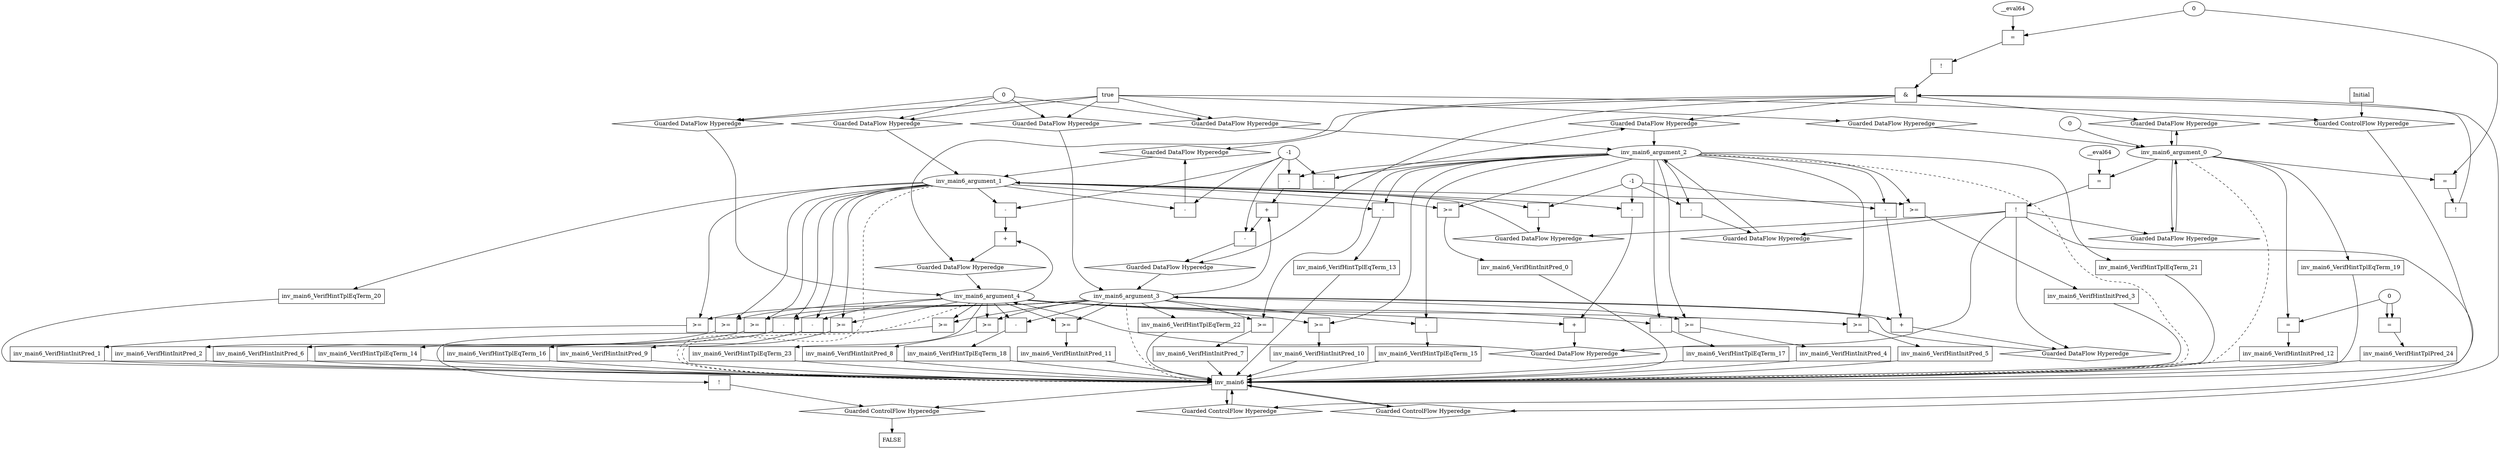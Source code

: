 digraph dag {
inv_main6 [label="inv_main6" shape="rect"];
FALSE [label="FALSE" shape="rect"];
Initial [label="Initial" shape="rect"];
ControlFowHyperEdge_0 [label="Guarded ControlFlow Hyperedge" shape="diamond"];
Initial -> ControlFowHyperEdge_0[label=""]
ControlFowHyperEdge_0 -> inv_main6[label=""]
ControlFowHyperEdge_1 [label="Guarded ControlFlow Hyperedge" shape="diamond"];
inv_main6 -> ControlFowHyperEdge_1[label=""]
ControlFowHyperEdge_1 -> inv_main6[label=""]
ControlFowHyperEdge_2 [label="Guarded ControlFlow Hyperedge" shape="diamond"];
inv_main6 -> ControlFowHyperEdge_2[label=""]
ControlFowHyperEdge_2 -> inv_main6[label=""]
ControlFowHyperEdge_3 [label="Guarded ControlFlow Hyperedge" shape="diamond"];
inv_main6 -> ControlFowHyperEdge_3[label=""]
ControlFowHyperEdge_3 -> FALSE[label=""]
inv_main6_argument_0 [label="inv_main6_argument_0" shape="oval"];
inv_main6_argument_0 -> inv_main6[label="" style="dashed"]
inv_main6_argument_1 [label="inv_main6_argument_1" shape="oval"];
inv_main6_argument_1 -> inv_main6[label="" style="dashed"]
inv_main6_argument_2 [label="inv_main6_argument_2" shape="oval"];
inv_main6_argument_2 -> inv_main6[label="" style="dashed"]
inv_main6_argument_3 [label="inv_main6_argument_3" shape="oval"];
inv_main6_argument_3 -> inv_main6[label="" style="dashed"]
inv_main6_argument_4 [label="inv_main6_argument_4" shape="oval"];
inv_main6_argument_4 -> inv_main6[label="" style="dashed"]

true_0 [label="true" shape="rect"];
true_0->ControlFowHyperEdge_0 [label=""];
xxxinv_main6___Initial_0xxxdataFlow_0_node_0 [label="0"];

xxxinv_main6___Initial_0xxxdataFlow_0_node_0->DataFowHyperEdge_0_inv_main6_argument_1 [label=""];

xxxinv_main6___Initial_0xxxdataFlow_0_node_0->DataFowHyperEdge_0_inv_main6_argument_2 [label=""];

xxxinv_main6___Initial_0xxxdataFlow_0_node_0->DataFowHyperEdge_0_inv_main6_argument_3 [label=""];

xxxinv_main6___Initial_0xxxdataFlow_0_node_0->DataFowHyperEdge_0_inv_main6_argument_4 [label=""];
xxxinv_main6___inv_main6_1xxx_and [label="&" shape="rect"];
xxxinv_main6___inv_main6_1xxxguard_0_node_0 [label="!" shape="rect"];
xxxinv_main6___inv_main6_1xxxguard_0_node_1 [label="=" shape="rect"];
xxxinv_main6___inv_main6_1xxxguard_0_node_3 [label="0"];
xxxinv_main6___inv_main6_1xxxguard_0_node_1->xxxinv_main6___inv_main6_1xxxguard_0_node_0
inv_main6_argument_0->xxxinv_main6___inv_main6_1xxxguard_0_node_1
xxxinv_main6___inv_main6_1xxxguard_0_node_3->xxxinv_main6___inv_main6_1xxxguard_0_node_1

xxxinv_main6___inv_main6_1xxxguard_0_node_0->xxxinv_main6___inv_main6_1xxx_and [label=""];
xxxinv_main6___inv_main6_1xxxguard1_node_0 [label="!" shape="rect"];
xxxinv_main6___inv_main6_1xxxguard1_node_1 [label="=" shape="rect"];
xxxinv_main6___inv_main6_1xxxguard1_node_2 [label="__eval64"];
xxxinv_main6___inv_main6_1xxxguard1_node_1->xxxinv_main6___inv_main6_1xxxguard1_node_0
xxxinv_main6___inv_main6_1xxxguard1_node_2->xxxinv_main6___inv_main6_1xxxguard1_node_1
xxxinv_main6___inv_main6_1xxxguard_0_node_3->xxxinv_main6___inv_main6_1xxxguard1_node_1

xxxinv_main6___inv_main6_1xxxguard1_node_0->xxxinv_main6___inv_main6_1xxx_and [label=""];
xxxinv_main6___inv_main6_1xxx_and->ControlFowHyperEdge_1 [label=""];
xxxinv_main6___inv_main6_1xxxdataFlow_0_node_0 [label="-" shape="rect"];
xxxinv_main6___inv_main6_1xxxdataFlow_0_node_2 [label="-1"];
inv_main6_argument_1->xxxinv_main6___inv_main6_1xxxdataFlow_0_node_0
xxxinv_main6___inv_main6_1xxxdataFlow_0_node_2->xxxinv_main6___inv_main6_1xxxdataFlow_0_node_0

xxxinv_main6___inv_main6_1xxxdataFlow_0_node_0->DataFowHyperEdge_1_inv_main6_argument_1 [label=""];
xxxinv_main6___inv_main6_1xxxdataFlow1_node_0 [label="-" shape="rect"];
inv_main6_argument_2->xxxinv_main6___inv_main6_1xxxdataFlow1_node_0
xxxinv_main6___inv_main6_1xxxdataFlow_0_node_2->xxxinv_main6___inv_main6_1xxxdataFlow1_node_0

xxxinv_main6___inv_main6_1xxxdataFlow1_node_0->DataFowHyperEdge_1_inv_main6_argument_2 [label=""];
xxxinv_main6___inv_main6_1xxxdataFlow2_node_0 [label="-" shape="rect"];
xxxinv_main6___inv_main6_1xxxdataFlow2_node_1 [label="+" shape="rect"];
xxxinv_main6___inv_main6_1xxxdataFlow2_node_3 [label="-" shape="rect"];
xxxinv_main6___inv_main6_1xxxdataFlow2_node_1->xxxinv_main6___inv_main6_1xxxdataFlow2_node_0
xxxinv_main6___inv_main6_1xxxdataFlow_0_node_2->xxxinv_main6___inv_main6_1xxxdataFlow2_node_0
inv_main6_argument_3->xxxinv_main6___inv_main6_1xxxdataFlow2_node_1
xxxinv_main6___inv_main6_1xxxdataFlow2_node_3->xxxinv_main6___inv_main6_1xxxdataFlow2_node_1
inv_main6_argument_2->xxxinv_main6___inv_main6_1xxxdataFlow2_node_3
xxxinv_main6___inv_main6_1xxxdataFlow_0_node_2->xxxinv_main6___inv_main6_1xxxdataFlow2_node_3

xxxinv_main6___inv_main6_1xxxdataFlow2_node_0->DataFowHyperEdge_1_inv_main6_argument_3 [label=""];
xxxinv_main6___inv_main6_1xxxdataFlow3_node_0 [label="+" shape="rect"];
xxxinv_main6___inv_main6_1xxxdataFlow3_node_2 [label="-" shape="rect"];
inv_main6_argument_4->xxxinv_main6___inv_main6_1xxxdataFlow3_node_0
xxxinv_main6___inv_main6_1xxxdataFlow3_node_2->xxxinv_main6___inv_main6_1xxxdataFlow3_node_0
inv_main6_argument_1->xxxinv_main6___inv_main6_1xxxdataFlow3_node_2
xxxinv_main6___inv_main6_1xxxdataFlow_0_node_2->xxxinv_main6___inv_main6_1xxxdataFlow3_node_2

xxxinv_main6___inv_main6_1xxxdataFlow3_node_0->DataFowHyperEdge_1_inv_main6_argument_4 [label=""];
xxxinv_main6___inv_main6_2xxxguard_0_node_0 [label="!" shape="rect"];
xxxinv_main6___inv_main6_2xxxguard_0_node_1 [label="=" shape="rect"];
xxxinv_main6___inv_main6_2xxxguard_0_node_2 [label="__eval64"];
xxxinv_main6___inv_main6_2xxxguard_0_node_1->xxxinv_main6___inv_main6_2xxxguard_0_node_0
xxxinv_main6___inv_main6_2xxxguard_0_node_2->xxxinv_main6___inv_main6_2xxxguard_0_node_1
inv_main6_argument_0->xxxinv_main6___inv_main6_2xxxguard_0_node_1

xxxinv_main6___inv_main6_2xxxguard_0_node_0->ControlFowHyperEdge_2 [label=""];
xxxinv_main6___inv_main6_2xxxdataFlow_0_node_0 [label="-" shape="rect"];
xxxinv_main6___inv_main6_2xxxdataFlow_0_node_2 [label="-1"];
inv_main6_argument_1->xxxinv_main6___inv_main6_2xxxdataFlow_0_node_0
xxxinv_main6___inv_main6_2xxxdataFlow_0_node_2->xxxinv_main6___inv_main6_2xxxdataFlow_0_node_0

xxxinv_main6___inv_main6_2xxxdataFlow_0_node_0->DataFowHyperEdge_2_inv_main6_argument_1 [label=""];

inv_main6_argument_0->DataFowHyperEdge_2_inv_main6_argument_0 [label=""];
xxxinv_main6___inv_main6_2xxxdataFlow2_node_0 [label="+" shape="rect"];
xxxinv_main6___inv_main6_2xxxdataFlow2_node_2 [label="-" shape="rect"];
inv_main6_argument_3->xxxinv_main6___inv_main6_2xxxdataFlow2_node_0
xxxinv_main6___inv_main6_2xxxdataFlow2_node_2->xxxinv_main6___inv_main6_2xxxdataFlow2_node_0
inv_main6_argument_2->xxxinv_main6___inv_main6_2xxxdataFlow2_node_2
xxxinv_main6___inv_main6_2xxxdataFlow_0_node_2->xxxinv_main6___inv_main6_2xxxdataFlow2_node_2

xxxinv_main6___inv_main6_2xxxdataFlow2_node_0->DataFowHyperEdge_2_inv_main6_argument_3 [label=""];
xxxinv_main6___inv_main6_2xxxdataFlow3_node_0 [label="+" shape="rect"];
xxxinv_main6___inv_main6_2xxxdataFlow3_node_2 [label="-" shape="rect"];
inv_main6_argument_4->xxxinv_main6___inv_main6_2xxxdataFlow3_node_0
xxxinv_main6___inv_main6_2xxxdataFlow3_node_2->xxxinv_main6___inv_main6_2xxxdataFlow3_node_0
inv_main6_argument_1->xxxinv_main6___inv_main6_2xxxdataFlow3_node_2
xxxinv_main6___inv_main6_2xxxdataFlow_0_node_2->xxxinv_main6___inv_main6_2xxxdataFlow3_node_2

xxxinv_main6___inv_main6_2xxxdataFlow3_node_0->DataFowHyperEdge_2_inv_main6_argument_4 [label=""];
xxxinv_main6___inv_main6_2xxxdataFlow4_node_0 [label="-" shape="rect"];
inv_main6_argument_2->xxxinv_main6___inv_main6_2xxxdataFlow4_node_0
xxxinv_main6___inv_main6_2xxxdataFlow_0_node_2->xxxinv_main6___inv_main6_2xxxdataFlow4_node_0

xxxinv_main6___inv_main6_2xxxdataFlow4_node_0->DataFowHyperEdge_2_inv_main6_argument_2 [label=""];
xxxFALSE___inv_main6_3xxxguard_0_node_0 [label="!" shape="rect"];
xxxFALSE___inv_main6_3xxxguard_0_node_1 [label=">=" shape="rect"];
xxxFALSE___inv_main6_3xxxguard_0_node_1->xxxFALSE___inv_main6_3xxxguard_0_node_0
inv_main6_argument_3->xxxFALSE___inv_main6_3xxxguard_0_node_1
inv_main6_argument_4->xxxFALSE___inv_main6_3xxxguard_0_node_1

xxxFALSE___inv_main6_3xxxguard_0_node_0->ControlFowHyperEdge_3 [label=""];
DataFowHyperEdge_0_inv_main6_argument_0 [label="Guarded DataFlow Hyperedge" shape="diamond"];
DataFowHyperEdge_0_inv_main6_argument_0 -> inv_main6_argument_0[label=""]
true_0->DataFowHyperEdge_0_inv_main6_argument_0 [label=""];
DataFowHyperEdge_0_inv_main6_argument_1 [label="Guarded DataFlow Hyperedge" shape="diamond"];
DataFowHyperEdge_0_inv_main6_argument_1 -> inv_main6_argument_1[label=""]
true_0->DataFowHyperEdge_0_inv_main6_argument_1 [label=""];
DataFowHyperEdge_0_inv_main6_argument_2 [label="Guarded DataFlow Hyperedge" shape="diamond"];
DataFowHyperEdge_0_inv_main6_argument_2 -> inv_main6_argument_2[label=""]
true_0->DataFowHyperEdge_0_inv_main6_argument_2 [label=""];
DataFowHyperEdge_0_inv_main6_argument_3 [label="Guarded DataFlow Hyperedge" shape="diamond"];
DataFowHyperEdge_0_inv_main6_argument_3 -> inv_main6_argument_3[label=""]
true_0->DataFowHyperEdge_0_inv_main6_argument_3 [label=""];
DataFowHyperEdge_0_inv_main6_argument_4 [label="Guarded DataFlow Hyperedge" shape="diamond"];
DataFowHyperEdge_0_inv_main6_argument_4 -> inv_main6_argument_4[label=""]
true_0->DataFowHyperEdge_0_inv_main6_argument_4 [label=""];
DataFowHyperEdge_1_inv_main6_argument_0 [label="Guarded DataFlow Hyperedge" shape="diamond"];
DataFowHyperEdge_1_inv_main6_argument_0 -> inv_main6_argument_0[label=""]
xxxinv_main6___inv_main6_1xxx_and -> DataFowHyperEdge_1_inv_main6_argument_0[label=""]
DataFowHyperEdge_1_inv_main6_argument_1 [label="Guarded DataFlow Hyperedge" shape="diamond"];
DataFowHyperEdge_1_inv_main6_argument_1 -> inv_main6_argument_1[label=""]
xxxinv_main6___inv_main6_1xxx_and -> DataFowHyperEdge_1_inv_main6_argument_1[label=""]
DataFowHyperEdge_1_inv_main6_argument_2 [label="Guarded DataFlow Hyperedge" shape="diamond"];
DataFowHyperEdge_1_inv_main6_argument_2 -> inv_main6_argument_2[label=""]
xxxinv_main6___inv_main6_1xxx_and -> DataFowHyperEdge_1_inv_main6_argument_2[label=""]
DataFowHyperEdge_1_inv_main6_argument_3 [label="Guarded DataFlow Hyperedge" shape="diamond"];
DataFowHyperEdge_1_inv_main6_argument_3 -> inv_main6_argument_3[label=""]
xxxinv_main6___inv_main6_1xxx_and -> DataFowHyperEdge_1_inv_main6_argument_3[label=""]
DataFowHyperEdge_1_inv_main6_argument_4 [label="Guarded DataFlow Hyperedge" shape="diamond"];
DataFowHyperEdge_1_inv_main6_argument_4 -> inv_main6_argument_4[label=""]
xxxinv_main6___inv_main6_1xxx_and -> DataFowHyperEdge_1_inv_main6_argument_4[label=""]
DataFowHyperEdge_2_inv_main6_argument_0 [label="Guarded DataFlow Hyperedge" shape="diamond"];
DataFowHyperEdge_2_inv_main6_argument_0 -> inv_main6_argument_0[label=""]
xxxinv_main6___inv_main6_2xxxguard_0_node_0 -> DataFowHyperEdge_2_inv_main6_argument_0[label=""]
DataFowHyperEdge_2_inv_main6_argument_1 [label="Guarded DataFlow Hyperedge" shape="diamond"];
DataFowHyperEdge_2_inv_main6_argument_1 -> inv_main6_argument_1[label=""]
xxxinv_main6___inv_main6_2xxxguard_0_node_0 -> DataFowHyperEdge_2_inv_main6_argument_1[label=""]
DataFowHyperEdge_2_inv_main6_argument_2 [label="Guarded DataFlow Hyperedge" shape="diamond"];
DataFowHyperEdge_2_inv_main6_argument_2 -> inv_main6_argument_2[label=""]
xxxinv_main6___inv_main6_2xxxguard_0_node_0 -> DataFowHyperEdge_2_inv_main6_argument_2[label=""]
DataFowHyperEdge_2_inv_main6_argument_3 [label="Guarded DataFlow Hyperedge" shape="diamond"];
DataFowHyperEdge_2_inv_main6_argument_3 -> inv_main6_argument_3[label=""]
xxxinv_main6___inv_main6_2xxxguard_0_node_0 -> DataFowHyperEdge_2_inv_main6_argument_3[label=""]
DataFowHyperEdge_2_inv_main6_argument_4 [label="Guarded DataFlow Hyperedge" shape="diamond"];
DataFowHyperEdge_2_inv_main6_argument_4 -> inv_main6_argument_4[label=""]
xxxinv_main6___inv_main6_2xxxguard_0_node_0 -> DataFowHyperEdge_2_inv_main6_argument_4[label=""]
"xxxinv_main6___inv_main6_2xxxinv_main6_argument_0_constant_0" [label="0"];
"xxxinv_main6___inv_main6_2xxxinv_main6_argument_0_constant_0"->inv_main6_argument_0 [label=""];
inv_main6_argument_0 -> DataFowHyperEdge_1_inv_main6_argument_0[label=""]




inv_main6_VerifHintInitPred_0 [label="inv_main6_VerifHintInitPred_0" shape="rect"];
inv_main6predicate_0_node_0 -> inv_main6_VerifHintInitPred_0[label="" ];
inv_main6_VerifHintInitPred_0 -> inv_main6[label="" ];
inv_main6predicate_0_node_0 [label=">=" shape="rect"];
inv_main6_argument_1 [label="inv_main6_argument_1"];
inv_main6_argument_2 [label="inv_main6_argument_2"];
inv_main6_argument_2->inv_main6predicate_0_node_0
inv_main6_argument_1->inv_main6predicate_0_node_0

inv_main6_VerifHintInitPred_1 [label="inv_main6_VerifHintInitPred_1" shape="rect"];
inv_main6predicate_1_node_0 -> inv_main6_VerifHintInitPred_1[label="" ];
inv_main6_VerifHintInitPred_1 -> inv_main6[label="" ];
inv_main6predicate_1_node_0 [label=">=" shape="rect"];
inv_main6_argument_1 [label="inv_main6_argument_1"];
inv_main6_argument_3 [label="inv_main6_argument_3"];
inv_main6_argument_3->inv_main6predicate_1_node_0
inv_main6_argument_1->inv_main6predicate_1_node_0

inv_main6_VerifHintInitPred_2 [label="inv_main6_VerifHintInitPred_2" shape="rect"];
inv_main6predicate_2_node_0 -> inv_main6_VerifHintInitPred_2[label="" ];
inv_main6_VerifHintInitPred_2 -> inv_main6[label="" ];
inv_main6predicate_2_node_0 [label=">=" shape="rect"];
inv_main6_argument_1 [label="inv_main6_argument_1"];
inv_main6_argument_4 [label="inv_main6_argument_4"];
inv_main6_argument_4->inv_main6predicate_2_node_0
inv_main6_argument_1->inv_main6predicate_2_node_0

inv_main6_VerifHintInitPred_3 [label="inv_main6_VerifHintInitPred_3" shape="rect"];
inv_main6predicate_3_node_0 -> inv_main6_VerifHintInitPred_3[label="" ];
inv_main6_VerifHintInitPred_3 -> inv_main6[label="" ];
inv_main6predicate_3_node_0 [label=">=" shape="rect"];
inv_main6_argument_2 [label="inv_main6_argument_2"];
inv_main6_argument_1 [label="inv_main6_argument_1"];
inv_main6_argument_1->inv_main6predicate_3_node_0
inv_main6_argument_2->inv_main6predicate_3_node_0

inv_main6_VerifHintInitPred_4 [label="inv_main6_VerifHintInitPred_4" shape="rect"];
inv_main6predicate_4_node_0 -> inv_main6_VerifHintInitPred_4[label="" ];
inv_main6_VerifHintInitPred_4 -> inv_main6[label="" ];
inv_main6predicate_4_node_0 [label=">=" shape="rect"];
inv_main6_argument_2 [label="inv_main6_argument_2"];
inv_main6_argument_3 [label="inv_main6_argument_3"];
inv_main6_argument_3->inv_main6predicate_4_node_0
inv_main6_argument_2->inv_main6predicate_4_node_0

inv_main6_VerifHintInitPred_5 [label="inv_main6_VerifHintInitPred_5" shape="rect"];
inv_main6predicate_5_node_0 -> inv_main6_VerifHintInitPred_5[label="" ];
inv_main6_VerifHintInitPred_5 -> inv_main6[label="" ];
inv_main6predicate_5_node_0 [label=">=" shape="rect"];
inv_main6_argument_2 [label="inv_main6_argument_2"];
inv_main6_argument_4 [label="inv_main6_argument_4"];
inv_main6_argument_4->inv_main6predicate_5_node_0
inv_main6_argument_2->inv_main6predicate_5_node_0

inv_main6_VerifHintInitPred_6 [label="inv_main6_VerifHintInitPred_6" shape="rect"];
inv_main6predicate_6_node_0 -> inv_main6_VerifHintInitPred_6[label="" ];
inv_main6_VerifHintInitPred_6 -> inv_main6[label="" ];
inv_main6predicate_6_node_0 [label=">=" shape="rect"];
inv_main6_argument_3 [label="inv_main6_argument_3"];
inv_main6_argument_1 [label="inv_main6_argument_1"];
inv_main6_argument_1->inv_main6predicate_6_node_0
inv_main6_argument_3->inv_main6predicate_6_node_0

inv_main6_VerifHintInitPred_7 [label="inv_main6_VerifHintInitPred_7" shape="rect"];
inv_main6predicate_7_node_0 -> inv_main6_VerifHintInitPred_7[label="" ];
inv_main6_VerifHintInitPred_7 -> inv_main6[label="" ];
inv_main6predicate_7_node_0 [label=">=" shape="rect"];
inv_main6_argument_3 [label="inv_main6_argument_3"];
inv_main6_argument_2 [label="inv_main6_argument_2"];
inv_main6_argument_2->inv_main6predicate_7_node_0
inv_main6_argument_3->inv_main6predicate_7_node_0

inv_main6_VerifHintInitPred_8 [label="inv_main6_VerifHintInitPred_8" shape="rect"];
inv_main6predicate_8_node_0 -> inv_main6_VerifHintInitPred_8[label="" ];
inv_main6_VerifHintInitPred_8 -> inv_main6[label="" ];
inv_main6predicate_8_node_0 [label=">=" shape="rect"];
inv_main6_argument_3 [label="inv_main6_argument_3"];
inv_main6_argument_4 [label="inv_main6_argument_4"];
inv_main6_argument_4->inv_main6predicate_8_node_0
inv_main6_argument_3->inv_main6predicate_8_node_0

inv_main6_VerifHintInitPred_9 [label="inv_main6_VerifHintInitPred_9" shape="rect"];
inv_main6predicate_9_node_0 -> inv_main6_VerifHintInitPred_9[label="" ];
inv_main6_VerifHintInitPred_9 -> inv_main6[label="" ];
inv_main6predicate_9_node_0 [label=">=" shape="rect"];
inv_main6_argument_4 [label="inv_main6_argument_4"];
inv_main6_argument_1 [label="inv_main6_argument_1"];
inv_main6_argument_1->inv_main6predicate_9_node_0
inv_main6_argument_4->inv_main6predicate_9_node_0

inv_main6_VerifHintInitPred_10 [label="inv_main6_VerifHintInitPred_10" shape="rect"];
inv_main6predicate_10_node_0 -> inv_main6_VerifHintInitPred_10[label="" ];
inv_main6_VerifHintInitPred_10 -> inv_main6[label="" ];
inv_main6predicate_10_node_0 [label=">=" shape="rect"];
inv_main6_argument_4 [label="inv_main6_argument_4"];
inv_main6_argument_2 [label="inv_main6_argument_2"];
inv_main6_argument_2->inv_main6predicate_10_node_0
inv_main6_argument_4->inv_main6predicate_10_node_0

inv_main6_VerifHintInitPred_11 [label="inv_main6_VerifHintInitPred_11" shape="rect"];
inv_main6predicate_11_node_0 -> inv_main6_VerifHintInitPred_11[label="" ];
inv_main6_VerifHintInitPred_11 -> inv_main6[label="" ];
inv_main6predicate_11_node_0 [label=">=" shape="rect"];
inv_main6_argument_4 [label="inv_main6_argument_4"];
inv_main6_argument_3 [label="inv_main6_argument_3"];
inv_main6_argument_3->inv_main6predicate_11_node_0
inv_main6_argument_4->inv_main6predicate_11_node_0

inv_main6_VerifHintInitPred_12 [label="inv_main6_VerifHintInitPred_12" shape="rect"];
inv_main6predicate_12_node_0 -> inv_main6_VerifHintInitPred_12[label="" ];
inv_main6_VerifHintInitPred_12 -> inv_main6[label="" ];
inv_main6predicate_12_node_0 [label="=" shape="rect"];
inv_main6_argument_0 [label="inv_main6_argument_0"];
inv_main6predicate_12_node_2 [label="0"];
inv_main6predicate_12_node_2->inv_main6predicate_12_node_0
inv_main6_argument_0->inv_main6predicate_12_node_0

inv_main6_VerifHintTplEqTerm_13 [label="inv_main6_VerifHintTplEqTerm_13" shape="rect"];
inv_main6predicate_13_node_0 -> inv_main6_VerifHintTplEqTerm_13[label="" ];
inv_main6_VerifHintTplEqTerm_13 -> inv_main6[label="" ];
inv_main6predicate_13_node_0 [label="-" shape="rect"];
inv_main6_argument_2 [label="inv_main6_argument_2"];
inv_main6_argument_1 [label="inv_main6_argument_1"];
inv_main6_argument_1->inv_main6predicate_13_node_0
inv_main6_argument_2->inv_main6predicate_13_node_0

inv_main6_VerifHintTplEqTerm_14 [label="inv_main6_VerifHintTplEqTerm_14" shape="rect"];
inv_main6predicate_14_node_0 -> inv_main6_VerifHintTplEqTerm_14[label="" ];
inv_main6_VerifHintTplEqTerm_14 -> inv_main6[label="" ];
inv_main6predicate_14_node_0 [label="-" shape="rect"];
inv_main6_argument_3 [label="inv_main6_argument_3"];
inv_main6_argument_1 [label="inv_main6_argument_1"];
inv_main6_argument_1->inv_main6predicate_14_node_0
inv_main6_argument_3->inv_main6predicate_14_node_0

inv_main6_VerifHintTplEqTerm_15 [label="inv_main6_VerifHintTplEqTerm_15" shape="rect"];
inv_main6predicate_15_node_0 -> inv_main6_VerifHintTplEqTerm_15[label="" ];
inv_main6_VerifHintTplEqTerm_15 -> inv_main6[label="" ];
inv_main6predicate_15_node_0 [label="-" shape="rect"];
inv_main6_argument_3 [label="inv_main6_argument_3"];
inv_main6_argument_2 [label="inv_main6_argument_2"];
inv_main6_argument_2->inv_main6predicate_15_node_0
inv_main6_argument_3->inv_main6predicate_15_node_0

inv_main6_VerifHintTplEqTerm_16 [label="inv_main6_VerifHintTplEqTerm_16" shape="rect"];
inv_main6predicate_16_node_0 -> inv_main6_VerifHintTplEqTerm_16[label="" ];
inv_main6_VerifHintTplEqTerm_16 -> inv_main6[label="" ];
inv_main6predicate_16_node_0 [label="-" shape="rect"];
inv_main6_argument_4 [label="inv_main6_argument_4"];
inv_main6_argument_1 [label="inv_main6_argument_1"];
inv_main6_argument_1->inv_main6predicate_16_node_0
inv_main6_argument_4->inv_main6predicate_16_node_0

inv_main6_VerifHintTplEqTerm_17 [label="inv_main6_VerifHintTplEqTerm_17" shape="rect"];
inv_main6predicate_17_node_0 -> inv_main6_VerifHintTplEqTerm_17[label="" ];
inv_main6_VerifHintTplEqTerm_17 -> inv_main6[label="" ];
inv_main6predicate_17_node_0 [label="-" shape="rect"];
inv_main6_argument_4 [label="inv_main6_argument_4"];
inv_main6_argument_2 [label="inv_main6_argument_2"];
inv_main6_argument_2->inv_main6predicate_17_node_0
inv_main6_argument_4->inv_main6predicate_17_node_0

inv_main6_VerifHintTplEqTerm_18 [label="inv_main6_VerifHintTplEqTerm_18" shape="rect"];
inv_main6predicate_18_node_0 -> inv_main6_VerifHintTplEqTerm_18[label="" ];
inv_main6_VerifHintTplEqTerm_18 -> inv_main6[label="" ];
inv_main6predicate_18_node_0 [label="-" shape="rect"];
inv_main6_argument_4 [label="inv_main6_argument_4"];
inv_main6_argument_3 [label="inv_main6_argument_3"];
inv_main6_argument_3->inv_main6predicate_18_node_0
inv_main6_argument_4->inv_main6predicate_18_node_0

inv_main6_VerifHintTplEqTerm_19 [label="inv_main6_VerifHintTplEqTerm_19" shape="rect"];
inv_main6_argument_0 -> inv_main6_VerifHintTplEqTerm_19[label="" ];
inv_main6_VerifHintTplEqTerm_19 -> inv_main6[label="" ];
inv_main6_argument_0 [label="inv_main6_argument_0"];

inv_main6_VerifHintTplEqTerm_20 [label="inv_main6_VerifHintTplEqTerm_20" shape="rect"];
inv_main6_argument_1 -> inv_main6_VerifHintTplEqTerm_20[label="" ];
inv_main6_VerifHintTplEqTerm_20 -> inv_main6[label="" ];
inv_main6_argument_1 [label="inv_main6_argument_1"];

inv_main6_VerifHintTplEqTerm_21 [label="inv_main6_VerifHintTplEqTerm_21" shape="rect"];
inv_main6_argument_2 -> inv_main6_VerifHintTplEqTerm_21[label="" ];
inv_main6_VerifHintTplEqTerm_21 -> inv_main6[label="" ];
inv_main6_argument_2 [label="inv_main6_argument_2"];

inv_main6_VerifHintTplEqTerm_22 [label="inv_main6_VerifHintTplEqTerm_22" shape="rect"];
inv_main6_argument_3 -> inv_main6_VerifHintTplEqTerm_22[label="" ];
inv_main6_VerifHintTplEqTerm_22 -> inv_main6[label="" ];
inv_main6_argument_3 [label="inv_main6_argument_3"];

inv_main6_VerifHintTplEqTerm_23 [label="inv_main6_VerifHintTplEqTerm_23" shape="rect"];
inv_main6_argument_4 -> inv_main6_VerifHintTplEqTerm_23[label="" ];
inv_main6_VerifHintTplEqTerm_23 -> inv_main6[label="" ];
inv_main6_argument_4 [label="inv_main6_argument_4"];

inv_main6_VerifHintTplPred_24 [label="inv_main6_VerifHintTplPred_24" shape="rect"];
inv_main6predicate_24_node_0 -> inv_main6_VerifHintTplPred_24[label="" ];
inv_main6_VerifHintTplPred_24 -> inv_main6[label="" ];
inv_main6predicate_24_node_0 [label="=" shape="rect"];
inv_main6predicate_12_node_2->inv_main6predicate_24_node_0
inv_main6predicate_12_node_2->inv_main6predicate_24_node_0

}
